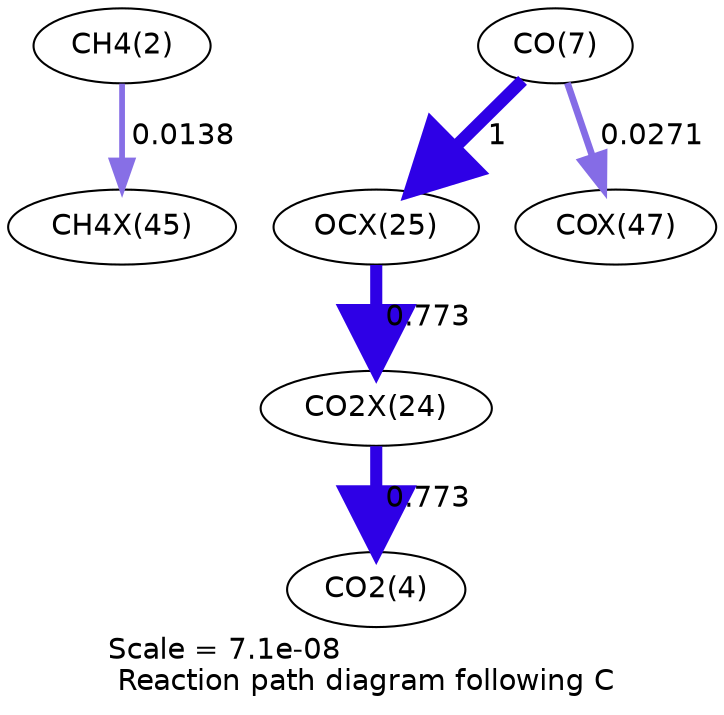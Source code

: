 digraph reaction_paths {
center=1;
s4 -> s51[fontname="Helvetica", penwidth=2.77, arrowsize=1.38, color="0.7, 0.514, 0.9"
, label=" 0.0138"];
s9 -> s47[fontname="Helvetica", penwidth=6, arrowsize=3, color="0.7, 1.5, 0.9"
, label=" 1"];
s9 -> s53[fontname="Helvetica", penwidth=3.27, arrowsize=1.64, color="0.7, 0.527, 0.9"
, label=" 0.0271"];
s47 -> s46[fontname="Helvetica", penwidth=5.81, arrowsize=2.9, color="0.7, 1.27, 0.9"
, label=" 0.773"];
s46 -> s6[fontname="Helvetica", penwidth=5.81, arrowsize=2.9, color="0.7, 1.27, 0.9"
, label=" 0.773"];
s4 [ fontname="Helvetica", label="CH4(2)"];
s6 [ fontname="Helvetica", label="CO2(4)"];
s9 [ fontname="Helvetica", label="CO(7)"];
s46 [ fontname="Helvetica", label="CO2X(24)"];
s47 [ fontname="Helvetica", label="OCX(25)"];
s51 [ fontname="Helvetica", label="CH4X(45)"];
s53 [ fontname="Helvetica", label="COX(47)"];
 label = "Scale = 7.1e-08\l Reaction path diagram following C";
 fontname = "Helvetica";
}

